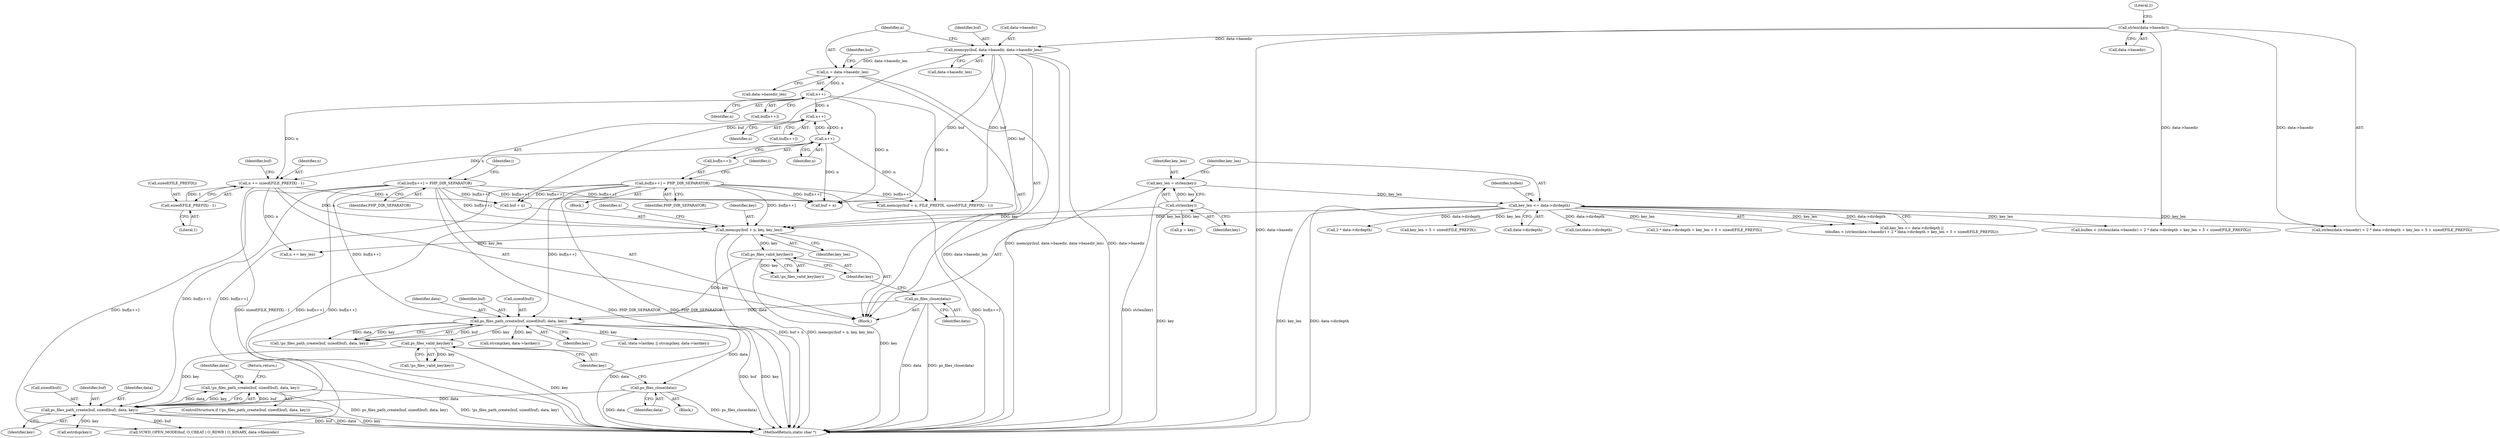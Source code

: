 digraph "0_php_25e8fcc88fa20dc9d4c47184471003f436927cde@API" {
"1000390" [label="(Call,!ps_files_path_create(buf, sizeof(buf), data, key))"];
"1000391" [label="(Call,ps_files_path_create(buf, sizeof(buf), data, key))"];
"1000268" [label="(Call,buf[n++] = PHP_DIR_SEPARATOR)"];
"1000240" [label="(Call,buf[n++] = PHP_DIR_SEPARATOR)"];
"1000377" [label="(Call,ps_files_close(data))"];
"1000312" [label="(Call,ps_files_path_create(buf, sizeof(buf), data, key))"];
"1000298" [label="(Call,ps_files_close(data))"];
"1000302" [label="(Call,ps_files_valid_key(key))"];
"1000289" [label="(Call,memcpy(buf + n, key, key_len))"];
"1000227" [label="(Call,memcpy(buf, data->basedir, data->basedir_len))"];
"1000205" [label="(Call,strlen(data->basedir))"];
"1000283" [label="(Call,n += sizeof(FILE_PREFIX) - 1)"];
"1000285" [label="(Call,sizeof(FILE_PREFIX) - 1)"];
"1000243" [label="(Call,n++)"];
"1000235" [label="(Call,n = data->basedir_len)"];
"1000271" [label="(Call,n++)"];
"1000263" [label="(Call,n++)"];
"1000193" [label="(Call,strlen(key))"];
"1000197" [label="(Call,key_len <= data->dirdepth)"];
"1000191" [label="(Call,key_len = strlen(key))"];
"1000381" [label="(Call,ps_files_valid_key(key))"];
"1000227" [label="(Call,memcpy(buf, data->basedir, data->basedir_len))"];
"1000193" [label="(Call,strlen(key))"];
"1000202" [label="(Call,buflen < (strlen(data->basedir) + 2 * data->dirdepth + key_len + 5 + sizeof(FILE_PREFIX)))"];
"1000295" [label="(Call,n += key_len)"];
"1000401" [label="(Identifier,data)"];
"1000302" [label="(Call,ps_files_valid_key(key))"];
"1000269" [label="(Call,buf[n++])"];
"1000243" [label="(Call,n++)"];
"1000194" [label="(Identifier,key)"];
"1000210" [label="(Call,2 * data->dirdepth)"];
"1000296" [label="(Identifier,n)"];
"1000242" [label="(Identifier,buf)"];
"1000272" [label="(Identifier,n)"];
"1000186" [label="(Block,)"];
"1000390" [label="(Call,!ps_files_path_create(buf, sizeof(buf), data, key))"];
"1000377" [label="(Call,ps_files_close(data))"];
"1000301" [label="(Call,!ps_files_valid_key(key))"];
"1000352" [label="(Call,!data->lastkey || strcmp(key, data->lastkey))"];
"1000314" [label="(Call,sizeof(buf))"];
"1000215" [label="(Call,key_len + 5 + sizeof(FILE_PREFIX))"];
"1000382" [label="(Identifier,key)"];
"1000244" [label="(Identifier,n)"];
"1000409" [label="(Call,VCWD_OPEN_MODE(buf, O_CREAT | O_RDWR | O_BINARY, data->filemode))"];
"1000203" [label="(Identifier,buflen)"];
"1000274" [label="(Call,memcpy(buf + n, FILE_PREFIX, sizeof(FILE_PREFIX) - 1))"];
"1000248" [label="(Identifier,i)"];
"1000204" [label="(Call,strlen(data->basedir) + 2 * data->dirdepth + key_len + 5 + sizeof(FILE_PREFIX))"];
"1000288" [label="(Literal,1)"];
"1000261" [label="(Call,buf[n++])"];
"1000258" [label="(Identifier,i)"];
"1000362" [label="(Block,)"];
"1000273" [label="(Identifier,PHP_DIR_SEPARATOR)"];
"1000268" [label="(Call,buf[n++] = PHP_DIR_SEPARATOR)"];
"1000198" [label="(Identifier,key_len)"];
"1000224" [label="(Call,p = key)"];
"1000241" [label="(Call,buf[n++])"];
"1000380" [label="(Call,!ps_files_valid_key(key))"];
"1000311" [label="(Call,!ps_files_path_create(buf, sizeof(buf), data, key))"];
"1000275" [label="(Call,buf + n)"];
"1000228" [label="(Identifier,buf)"];
"1000284" [label="(Identifier,n)"];
"1000286" [label="(Call,sizeof(FILE_PREFIX))"];
"1000299" [label="(Identifier,data)"];
"1000259" [label="(Block,)"];
"1000357" [label="(Call,strcmp(key, data->lastkey))"];
"1000240" [label="(Call,buf[n++] = PHP_DIR_SEPARATOR)"];
"1000236" [label="(Identifier,n)"];
"1000235" [label="(Call,n = data->basedir_len)"];
"1000290" [label="(Call,buf + n)"];
"1000196" [label="(Call,key_len <= data->dirdepth ||\n\t\tbuflen < (strlen(data->basedir) + 2 * data->dirdepth + key_len + 5 + sizeof(FILE_PREFIX)))"];
"1000389" [label="(ControlStructure,if (!ps_files_path_create(buf, sizeof(buf), data, key)))"];
"1000316" [label="(Identifier,data)"];
"1000283" [label="(Call,n += sizeof(FILE_PREFIX) - 1)"];
"1000252" [label="(Call,(int)data->dirdepth)"];
"1000289" [label="(Call,memcpy(buf + n, key, key_len))"];
"1000504" [label="(MethodReturn,static char *)"];
"1000303" [label="(Identifier,key)"];
"1000294" [label="(Identifier,key_len)"];
"1000229" [label="(Call,data->basedir)"];
"1000192" [label="(Identifier,key_len)"];
"1000245" [label="(Identifier,PHP_DIR_SEPARATOR)"];
"1000391" [label="(Call,ps_files_path_create(buf, sizeof(buf), data, key))"];
"1000398" [label="(Return,return;)"];
"1000298" [label="(Call,ps_files_close(data))"];
"1000271" [label="(Call,n++)"];
"1000237" [label="(Call,data->basedir_len)"];
"1000209" [label="(Call,2 * data->dirdepth + key_len + 5 + sizeof(FILE_PREFIX))"];
"1000381" [label="(Call,ps_files_valid_key(key))"];
"1000206" [label="(Call,data->basedir)"];
"1000205" [label="(Call,strlen(data->basedir))"];
"1000285" [label="(Call,sizeof(FILE_PREFIX) - 1)"];
"1000312" [label="(Call,ps_files_path_create(buf, sizeof(buf), data, key))"];
"1000403" [label="(Call,estrdup(key))"];
"1000211" [label="(Literal,2)"];
"1000291" [label="(Identifier,buf)"];
"1000317" [label="(Identifier,key)"];
"1000197" [label="(Call,key_len <= data->dirdepth)"];
"1000232" [label="(Call,data->basedir_len)"];
"1000396" [label="(Identifier,key)"];
"1000393" [label="(Call,sizeof(buf))"];
"1000392" [label="(Identifier,buf)"];
"1000395" [label="(Identifier,data)"];
"1000264" [label="(Identifier,n)"];
"1000313" [label="(Identifier,buf)"];
"1000191" [label="(Call,key_len = strlen(key))"];
"1000293" [label="(Identifier,key)"];
"1000378" [label="(Identifier,data)"];
"1000263" [label="(Call,n++)"];
"1000199" [label="(Call,data->dirdepth)"];
"1000390" -> "1000389"  [label="AST: "];
"1000390" -> "1000391"  [label="CFG: "];
"1000391" -> "1000390"  [label="AST: "];
"1000398" -> "1000390"  [label="CFG: "];
"1000401" -> "1000390"  [label="CFG: "];
"1000390" -> "1000504"  [label="DDG: !ps_files_path_create(buf, sizeof(buf), data, key)"];
"1000390" -> "1000504"  [label="DDG: ps_files_path_create(buf, sizeof(buf), data, key)"];
"1000391" -> "1000390"  [label="DDG: buf"];
"1000391" -> "1000390"  [label="DDG: data"];
"1000391" -> "1000390"  [label="DDG: key"];
"1000391" -> "1000396"  [label="CFG: "];
"1000392" -> "1000391"  [label="AST: "];
"1000393" -> "1000391"  [label="AST: "];
"1000395" -> "1000391"  [label="AST: "];
"1000396" -> "1000391"  [label="AST: "];
"1000391" -> "1000504"  [label="DDG: key"];
"1000391" -> "1000504"  [label="DDG: buf"];
"1000391" -> "1000504"  [label="DDG: data"];
"1000268" -> "1000391"  [label="DDG: buf[n++]"];
"1000240" -> "1000391"  [label="DDG: buf[n++]"];
"1000377" -> "1000391"  [label="DDG: data"];
"1000381" -> "1000391"  [label="DDG: key"];
"1000391" -> "1000403"  [label="DDG: key"];
"1000391" -> "1000409"  [label="DDG: buf"];
"1000268" -> "1000259"  [label="AST: "];
"1000268" -> "1000273"  [label="CFG: "];
"1000269" -> "1000268"  [label="AST: "];
"1000273" -> "1000268"  [label="AST: "];
"1000258" -> "1000268"  [label="CFG: "];
"1000268" -> "1000504"  [label="DDG: buf[n++]"];
"1000268" -> "1000504"  [label="DDG: PHP_DIR_SEPARATOR"];
"1000268" -> "1000274"  [label="DDG: buf[n++]"];
"1000268" -> "1000275"  [label="DDG: buf[n++]"];
"1000268" -> "1000289"  [label="DDG: buf[n++]"];
"1000268" -> "1000290"  [label="DDG: buf[n++]"];
"1000268" -> "1000312"  [label="DDG: buf[n++]"];
"1000268" -> "1000409"  [label="DDG: buf[n++]"];
"1000240" -> "1000186"  [label="AST: "];
"1000240" -> "1000245"  [label="CFG: "];
"1000241" -> "1000240"  [label="AST: "];
"1000245" -> "1000240"  [label="AST: "];
"1000248" -> "1000240"  [label="CFG: "];
"1000240" -> "1000504"  [label="DDG: PHP_DIR_SEPARATOR"];
"1000240" -> "1000504"  [label="DDG: buf[n++]"];
"1000240" -> "1000274"  [label="DDG: buf[n++]"];
"1000240" -> "1000275"  [label="DDG: buf[n++]"];
"1000240" -> "1000289"  [label="DDG: buf[n++]"];
"1000240" -> "1000290"  [label="DDG: buf[n++]"];
"1000240" -> "1000312"  [label="DDG: buf[n++]"];
"1000240" -> "1000409"  [label="DDG: buf[n++]"];
"1000377" -> "1000362"  [label="AST: "];
"1000377" -> "1000378"  [label="CFG: "];
"1000378" -> "1000377"  [label="AST: "];
"1000382" -> "1000377"  [label="CFG: "];
"1000377" -> "1000504"  [label="DDG: ps_files_close(data)"];
"1000377" -> "1000504"  [label="DDG: data"];
"1000312" -> "1000377"  [label="DDG: data"];
"1000312" -> "1000311"  [label="AST: "];
"1000312" -> "1000317"  [label="CFG: "];
"1000313" -> "1000312"  [label="AST: "];
"1000314" -> "1000312"  [label="AST: "];
"1000316" -> "1000312"  [label="AST: "];
"1000317" -> "1000312"  [label="AST: "];
"1000311" -> "1000312"  [label="CFG: "];
"1000312" -> "1000504"  [label="DDG: data"];
"1000312" -> "1000504"  [label="DDG: buf"];
"1000312" -> "1000504"  [label="DDG: key"];
"1000312" -> "1000311"  [label="DDG: buf"];
"1000312" -> "1000311"  [label="DDG: data"];
"1000312" -> "1000311"  [label="DDG: key"];
"1000298" -> "1000312"  [label="DDG: data"];
"1000302" -> "1000312"  [label="DDG: key"];
"1000312" -> "1000352"  [label="DDG: key"];
"1000312" -> "1000357"  [label="DDG: key"];
"1000312" -> "1000381"  [label="DDG: key"];
"1000298" -> "1000186"  [label="AST: "];
"1000298" -> "1000299"  [label="CFG: "];
"1000299" -> "1000298"  [label="AST: "];
"1000303" -> "1000298"  [label="CFG: "];
"1000298" -> "1000504"  [label="DDG: ps_files_close(data)"];
"1000298" -> "1000504"  [label="DDG: data"];
"1000302" -> "1000301"  [label="AST: "];
"1000302" -> "1000303"  [label="CFG: "];
"1000303" -> "1000302"  [label="AST: "];
"1000301" -> "1000302"  [label="CFG: "];
"1000302" -> "1000504"  [label="DDG: key"];
"1000302" -> "1000301"  [label="DDG: key"];
"1000289" -> "1000302"  [label="DDG: key"];
"1000289" -> "1000186"  [label="AST: "];
"1000289" -> "1000294"  [label="CFG: "];
"1000290" -> "1000289"  [label="AST: "];
"1000293" -> "1000289"  [label="AST: "];
"1000294" -> "1000289"  [label="AST: "];
"1000296" -> "1000289"  [label="CFG: "];
"1000289" -> "1000504"  [label="DDG: buf + n"];
"1000289" -> "1000504"  [label="DDG: memcpy(buf + n, key, key_len)"];
"1000227" -> "1000289"  [label="DDG: buf"];
"1000283" -> "1000289"  [label="DDG: n"];
"1000193" -> "1000289"  [label="DDG: key"];
"1000197" -> "1000289"  [label="DDG: key_len"];
"1000289" -> "1000295"  [label="DDG: key_len"];
"1000227" -> "1000186"  [label="AST: "];
"1000227" -> "1000232"  [label="CFG: "];
"1000228" -> "1000227"  [label="AST: "];
"1000229" -> "1000227"  [label="AST: "];
"1000232" -> "1000227"  [label="AST: "];
"1000236" -> "1000227"  [label="CFG: "];
"1000227" -> "1000504"  [label="DDG: memcpy(buf, data->basedir, data->basedir_len)"];
"1000227" -> "1000504"  [label="DDG: data->basedir"];
"1000205" -> "1000227"  [label="DDG: data->basedir"];
"1000227" -> "1000235"  [label="DDG: data->basedir_len"];
"1000227" -> "1000274"  [label="DDG: buf"];
"1000227" -> "1000275"  [label="DDG: buf"];
"1000227" -> "1000290"  [label="DDG: buf"];
"1000205" -> "1000204"  [label="AST: "];
"1000205" -> "1000206"  [label="CFG: "];
"1000206" -> "1000205"  [label="AST: "];
"1000211" -> "1000205"  [label="CFG: "];
"1000205" -> "1000504"  [label="DDG: data->basedir"];
"1000205" -> "1000202"  [label="DDG: data->basedir"];
"1000205" -> "1000204"  [label="DDG: data->basedir"];
"1000283" -> "1000186"  [label="AST: "];
"1000283" -> "1000285"  [label="CFG: "];
"1000284" -> "1000283"  [label="AST: "];
"1000285" -> "1000283"  [label="AST: "];
"1000291" -> "1000283"  [label="CFG: "];
"1000283" -> "1000504"  [label="DDG: sizeof(FILE_PREFIX) - 1"];
"1000285" -> "1000283"  [label="DDG: 1"];
"1000243" -> "1000283"  [label="DDG: n"];
"1000271" -> "1000283"  [label="DDG: n"];
"1000283" -> "1000290"  [label="DDG: n"];
"1000283" -> "1000295"  [label="DDG: n"];
"1000285" -> "1000288"  [label="CFG: "];
"1000286" -> "1000285"  [label="AST: "];
"1000288" -> "1000285"  [label="AST: "];
"1000243" -> "1000241"  [label="AST: "];
"1000243" -> "1000244"  [label="CFG: "];
"1000244" -> "1000243"  [label="AST: "];
"1000241" -> "1000243"  [label="CFG: "];
"1000235" -> "1000243"  [label="DDG: n"];
"1000243" -> "1000263"  [label="DDG: n"];
"1000243" -> "1000274"  [label="DDG: n"];
"1000243" -> "1000275"  [label="DDG: n"];
"1000235" -> "1000186"  [label="AST: "];
"1000235" -> "1000237"  [label="CFG: "];
"1000236" -> "1000235"  [label="AST: "];
"1000237" -> "1000235"  [label="AST: "];
"1000242" -> "1000235"  [label="CFG: "];
"1000235" -> "1000504"  [label="DDG: data->basedir_len"];
"1000271" -> "1000269"  [label="AST: "];
"1000271" -> "1000272"  [label="CFG: "];
"1000272" -> "1000271"  [label="AST: "];
"1000269" -> "1000271"  [label="CFG: "];
"1000271" -> "1000263"  [label="DDG: n"];
"1000263" -> "1000271"  [label="DDG: n"];
"1000271" -> "1000274"  [label="DDG: n"];
"1000271" -> "1000275"  [label="DDG: n"];
"1000263" -> "1000261"  [label="AST: "];
"1000263" -> "1000264"  [label="CFG: "];
"1000264" -> "1000263"  [label="AST: "];
"1000261" -> "1000263"  [label="CFG: "];
"1000193" -> "1000191"  [label="AST: "];
"1000193" -> "1000194"  [label="CFG: "];
"1000194" -> "1000193"  [label="AST: "];
"1000191" -> "1000193"  [label="CFG: "];
"1000193" -> "1000504"  [label="DDG: key"];
"1000193" -> "1000191"  [label="DDG: key"];
"1000193" -> "1000224"  [label="DDG: key"];
"1000197" -> "1000196"  [label="AST: "];
"1000197" -> "1000199"  [label="CFG: "];
"1000198" -> "1000197"  [label="AST: "];
"1000199" -> "1000197"  [label="AST: "];
"1000203" -> "1000197"  [label="CFG: "];
"1000196" -> "1000197"  [label="CFG: "];
"1000197" -> "1000504"  [label="DDG: data->dirdepth"];
"1000197" -> "1000504"  [label="DDG: key_len"];
"1000197" -> "1000196"  [label="DDG: key_len"];
"1000197" -> "1000196"  [label="DDG: data->dirdepth"];
"1000191" -> "1000197"  [label="DDG: key_len"];
"1000197" -> "1000202"  [label="DDG: key_len"];
"1000197" -> "1000204"  [label="DDG: key_len"];
"1000197" -> "1000210"  [label="DDG: data->dirdepth"];
"1000197" -> "1000209"  [label="DDG: key_len"];
"1000197" -> "1000215"  [label="DDG: key_len"];
"1000197" -> "1000252"  [label="DDG: data->dirdepth"];
"1000191" -> "1000186"  [label="AST: "];
"1000192" -> "1000191"  [label="AST: "];
"1000198" -> "1000191"  [label="CFG: "];
"1000191" -> "1000504"  [label="DDG: strlen(key)"];
"1000381" -> "1000380"  [label="AST: "];
"1000381" -> "1000382"  [label="CFG: "];
"1000382" -> "1000381"  [label="AST: "];
"1000380" -> "1000381"  [label="CFG: "];
"1000381" -> "1000504"  [label="DDG: key"];
"1000381" -> "1000380"  [label="DDG: key"];
}
